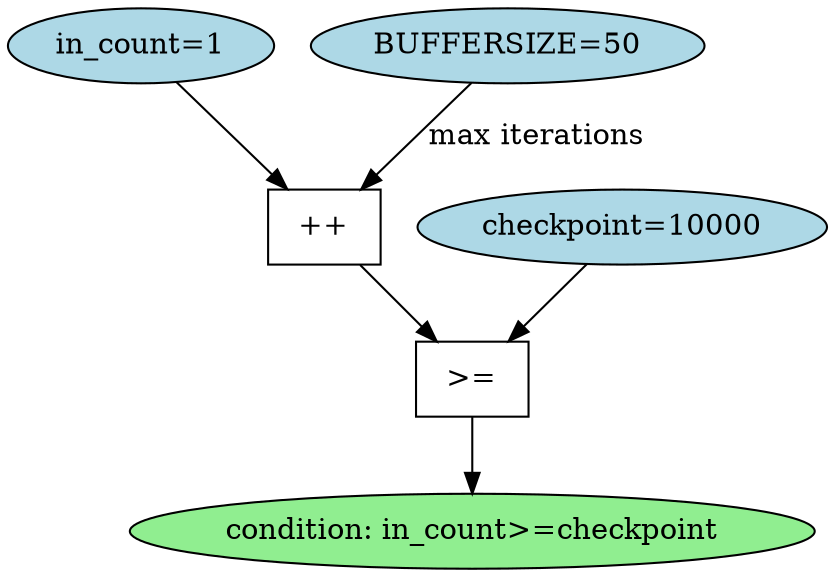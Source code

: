 digraph compress_DFG {
    node [shape=ellipse, style=filled, fillcolor=lightblue];
    in_count_init [label="in_count=1"];
    checkpoint_init [label="checkpoint=10000"];
    BUFFERSIZE [label="BUFFERSIZE=50"];

    node [shape=box, style="", fillcolor=""];
    op_inc [label="++"];
    op_cmp [label=">="];

    node [shape=ellipse, style=filled, fillcolor=lightgreen];
    condition [label="condition: in_count>=checkpoint"];

    // Fluxo de dados
    in_count_init -> op_inc;
    op_inc -> op_cmp;
    checkpoint_init -> op_cmp;
    BUFFERSIZE -> op_inc [label="max iterations"];
    op_cmp -> condition;
}